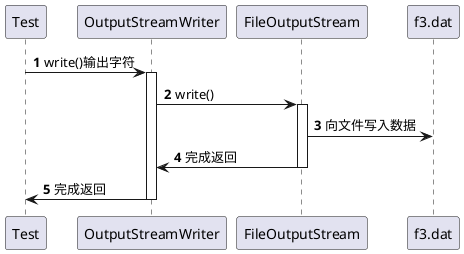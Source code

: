@startuml
'https://plantuml.com/sequence-diagram

autonumber

Test -> OutputStreamWriter: write()输出字符
activate OutputStreamWriter

OutputStreamWriter -> FileOutputStream:write()
activate FileOutputStream

FileOutputStream -> f3.dat:向文件写入数据
OutputStreamWriter <- FileOutputStream:完成返回

deactivate FileOutputStream

Test<-OutputStreamWriter:完成返回
deactivate OutputStreamWriter


@enduml